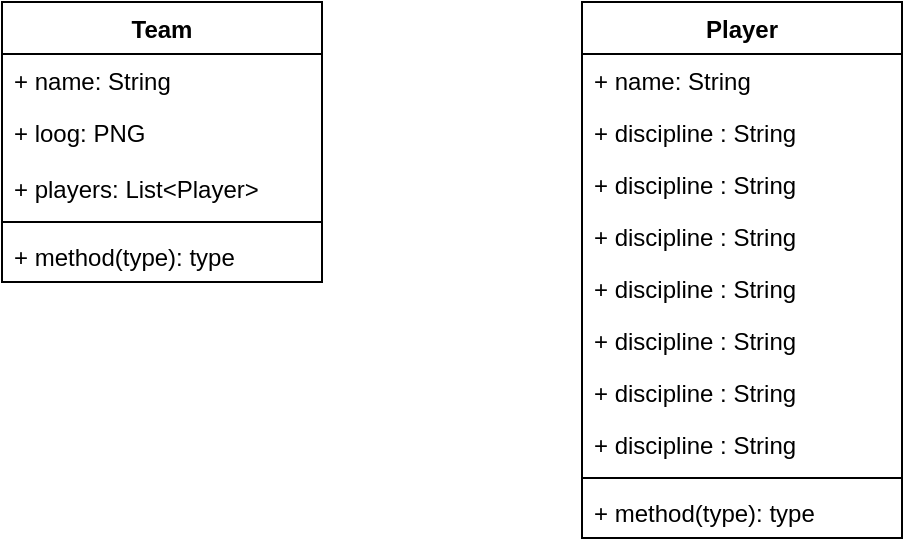 <mxfile version="21.2.7" type="github">
  <diagram id="C5RBs43oDa-KdzZeNtuy" name="Page-1">
    <mxGraphModel dx="1057" dy="816" grid="1" gridSize="10" guides="1" tooltips="1" connect="1" arrows="1" fold="1" page="1" pageScale="1" pageWidth="827" pageHeight="1169" math="0" shadow="0">
      <root>
        <mxCell id="WIyWlLk6GJQsqaUBKTNV-0" />
        <mxCell id="WIyWlLk6GJQsqaUBKTNV-1" parent="WIyWlLk6GJQsqaUBKTNV-0" />
        <mxCell id="RrInTBF4DsiKN-dMDXub-16" value="Team" style="swimlane;fontStyle=1;align=center;verticalAlign=top;childLayout=stackLayout;horizontal=1;startSize=26;horizontalStack=0;resizeParent=1;resizeParentMax=0;resizeLast=0;collapsible=1;marginBottom=0;whiteSpace=wrap;html=1;" vertex="1" parent="WIyWlLk6GJQsqaUBKTNV-1">
          <mxGeometry x="280" y="120" width="160" height="140" as="geometry" />
        </mxCell>
        <mxCell id="RrInTBF4DsiKN-dMDXub-17" value="+ name: String" style="text;strokeColor=none;fillColor=none;align=left;verticalAlign=top;spacingLeft=4;spacingRight=4;overflow=hidden;rotatable=0;points=[[0,0.5],[1,0.5]];portConstraint=eastwest;whiteSpace=wrap;html=1;" vertex="1" parent="RrInTBF4DsiKN-dMDXub-16">
          <mxGeometry y="26" width="160" height="26" as="geometry" />
        </mxCell>
        <mxCell id="RrInTBF4DsiKN-dMDXub-20" value="+ loog: PNG" style="text;strokeColor=none;fillColor=none;align=left;verticalAlign=top;spacingLeft=4;spacingRight=4;overflow=hidden;rotatable=0;points=[[0,0.5],[1,0.5]];portConstraint=eastwest;whiteSpace=wrap;html=1;" vertex="1" parent="RrInTBF4DsiKN-dMDXub-16">
          <mxGeometry y="52" width="160" height="28" as="geometry" />
        </mxCell>
        <mxCell id="RrInTBF4DsiKN-dMDXub-21" value="+ players: List&amp;lt;Player&amp;gt;" style="text;strokeColor=none;fillColor=none;align=left;verticalAlign=top;spacingLeft=4;spacingRight=4;overflow=hidden;rotatable=0;points=[[0,0.5],[1,0.5]];portConstraint=eastwest;whiteSpace=wrap;html=1;" vertex="1" parent="RrInTBF4DsiKN-dMDXub-16">
          <mxGeometry y="80" width="160" height="26" as="geometry" />
        </mxCell>
        <mxCell id="RrInTBF4DsiKN-dMDXub-18" value="" style="line;strokeWidth=1;fillColor=none;align=left;verticalAlign=middle;spacingTop=-1;spacingLeft=3;spacingRight=3;rotatable=0;labelPosition=right;points=[];portConstraint=eastwest;strokeColor=inherit;" vertex="1" parent="RrInTBF4DsiKN-dMDXub-16">
          <mxGeometry y="106" width="160" height="8" as="geometry" />
        </mxCell>
        <mxCell id="RrInTBF4DsiKN-dMDXub-19" value="+ method(type): type" style="text;strokeColor=none;fillColor=none;align=left;verticalAlign=top;spacingLeft=4;spacingRight=4;overflow=hidden;rotatable=0;points=[[0,0.5],[1,0.5]];portConstraint=eastwest;whiteSpace=wrap;html=1;" vertex="1" parent="RrInTBF4DsiKN-dMDXub-16">
          <mxGeometry y="114" width="160" height="26" as="geometry" />
        </mxCell>
        <mxCell id="RrInTBF4DsiKN-dMDXub-22" value="Player" style="swimlane;fontStyle=1;align=center;verticalAlign=top;childLayout=stackLayout;horizontal=1;startSize=26;horizontalStack=0;resizeParent=1;resizeParentMax=0;resizeLast=0;collapsible=1;marginBottom=0;whiteSpace=wrap;html=1;" vertex="1" parent="WIyWlLk6GJQsqaUBKTNV-1">
          <mxGeometry x="570" y="120" width="160" height="268" as="geometry" />
        </mxCell>
        <mxCell id="RrInTBF4DsiKN-dMDXub-23" value="+ name: String" style="text;strokeColor=none;fillColor=none;align=left;verticalAlign=top;spacingLeft=4;spacingRight=4;overflow=hidden;rotatable=0;points=[[0,0.5],[1,0.5]];portConstraint=eastwest;whiteSpace=wrap;html=1;" vertex="1" parent="RrInTBF4DsiKN-dMDXub-22">
          <mxGeometry y="26" width="160" height="26" as="geometry" />
        </mxCell>
        <mxCell id="RrInTBF4DsiKN-dMDXub-26" value="+ discipline : String" style="text;strokeColor=none;fillColor=none;align=left;verticalAlign=top;spacingLeft=4;spacingRight=4;overflow=hidden;rotatable=0;points=[[0,0.5],[1,0.5]];portConstraint=eastwest;whiteSpace=wrap;html=1;" vertex="1" parent="RrInTBF4DsiKN-dMDXub-22">
          <mxGeometry y="52" width="160" height="26" as="geometry" />
        </mxCell>
        <mxCell id="RrInTBF4DsiKN-dMDXub-27" value="+ discipline : String" style="text;strokeColor=none;fillColor=none;align=left;verticalAlign=top;spacingLeft=4;spacingRight=4;overflow=hidden;rotatable=0;points=[[0,0.5],[1,0.5]];portConstraint=eastwest;whiteSpace=wrap;html=1;" vertex="1" parent="RrInTBF4DsiKN-dMDXub-22">
          <mxGeometry y="78" width="160" height="26" as="geometry" />
        </mxCell>
        <mxCell id="RrInTBF4DsiKN-dMDXub-28" value="+ discipline : String" style="text;strokeColor=none;fillColor=none;align=left;verticalAlign=top;spacingLeft=4;spacingRight=4;overflow=hidden;rotatable=0;points=[[0,0.5],[1,0.5]];portConstraint=eastwest;whiteSpace=wrap;html=1;" vertex="1" parent="RrInTBF4DsiKN-dMDXub-22">
          <mxGeometry y="104" width="160" height="26" as="geometry" />
        </mxCell>
        <mxCell id="RrInTBF4DsiKN-dMDXub-29" value="+ discipline : String" style="text;strokeColor=none;fillColor=none;align=left;verticalAlign=top;spacingLeft=4;spacingRight=4;overflow=hidden;rotatable=0;points=[[0,0.5],[1,0.5]];portConstraint=eastwest;whiteSpace=wrap;html=1;" vertex="1" parent="RrInTBF4DsiKN-dMDXub-22">
          <mxGeometry y="130" width="160" height="26" as="geometry" />
        </mxCell>
        <mxCell id="RrInTBF4DsiKN-dMDXub-32" value="+ discipline : String" style="text;strokeColor=none;fillColor=none;align=left;verticalAlign=top;spacingLeft=4;spacingRight=4;overflow=hidden;rotatable=0;points=[[0,0.5],[1,0.5]];portConstraint=eastwest;whiteSpace=wrap;html=1;" vertex="1" parent="RrInTBF4DsiKN-dMDXub-22">
          <mxGeometry y="156" width="160" height="26" as="geometry" />
        </mxCell>
        <mxCell id="RrInTBF4DsiKN-dMDXub-31" value="+ discipline : String" style="text;strokeColor=none;fillColor=none;align=left;verticalAlign=top;spacingLeft=4;spacingRight=4;overflow=hidden;rotatable=0;points=[[0,0.5],[1,0.5]];portConstraint=eastwest;whiteSpace=wrap;html=1;" vertex="1" parent="RrInTBF4DsiKN-dMDXub-22">
          <mxGeometry y="182" width="160" height="26" as="geometry" />
        </mxCell>
        <mxCell id="RrInTBF4DsiKN-dMDXub-30" value="+ discipline : String" style="text;strokeColor=none;fillColor=none;align=left;verticalAlign=top;spacingLeft=4;spacingRight=4;overflow=hidden;rotatable=0;points=[[0,0.5],[1,0.5]];portConstraint=eastwest;whiteSpace=wrap;html=1;" vertex="1" parent="RrInTBF4DsiKN-dMDXub-22">
          <mxGeometry y="208" width="160" height="26" as="geometry" />
        </mxCell>
        <mxCell id="RrInTBF4DsiKN-dMDXub-24" value="" style="line;strokeWidth=1;fillColor=none;align=left;verticalAlign=middle;spacingTop=-1;spacingLeft=3;spacingRight=3;rotatable=0;labelPosition=right;points=[];portConstraint=eastwest;strokeColor=inherit;" vertex="1" parent="RrInTBF4DsiKN-dMDXub-22">
          <mxGeometry y="234" width="160" height="8" as="geometry" />
        </mxCell>
        <mxCell id="RrInTBF4DsiKN-dMDXub-25" value="+ method(type): type" style="text;strokeColor=none;fillColor=none;align=left;verticalAlign=top;spacingLeft=4;spacingRight=4;overflow=hidden;rotatable=0;points=[[0,0.5],[1,0.5]];portConstraint=eastwest;whiteSpace=wrap;html=1;" vertex="1" parent="RrInTBF4DsiKN-dMDXub-22">
          <mxGeometry y="242" width="160" height="26" as="geometry" />
        </mxCell>
      </root>
    </mxGraphModel>
  </diagram>
</mxfile>
